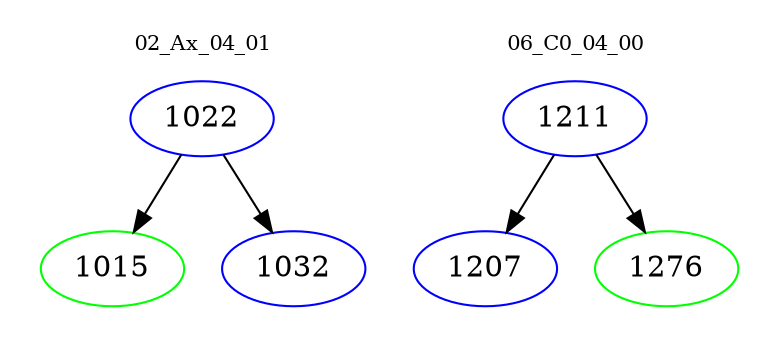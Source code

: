 digraph{
subgraph cluster_0 {
color = white
label = "02_Ax_04_01";
fontsize=10;
T0_1022 [label="1022", color="blue"]
T0_1022 -> T0_1015 [color="black"]
T0_1015 [label="1015", color="green"]
T0_1022 -> T0_1032 [color="black"]
T0_1032 [label="1032", color="blue"]
}
subgraph cluster_1 {
color = white
label = "06_C0_04_00";
fontsize=10;
T1_1211 [label="1211", color="blue"]
T1_1211 -> T1_1207 [color="black"]
T1_1207 [label="1207", color="blue"]
T1_1211 -> T1_1276 [color="black"]
T1_1276 [label="1276", color="green"]
}
}

